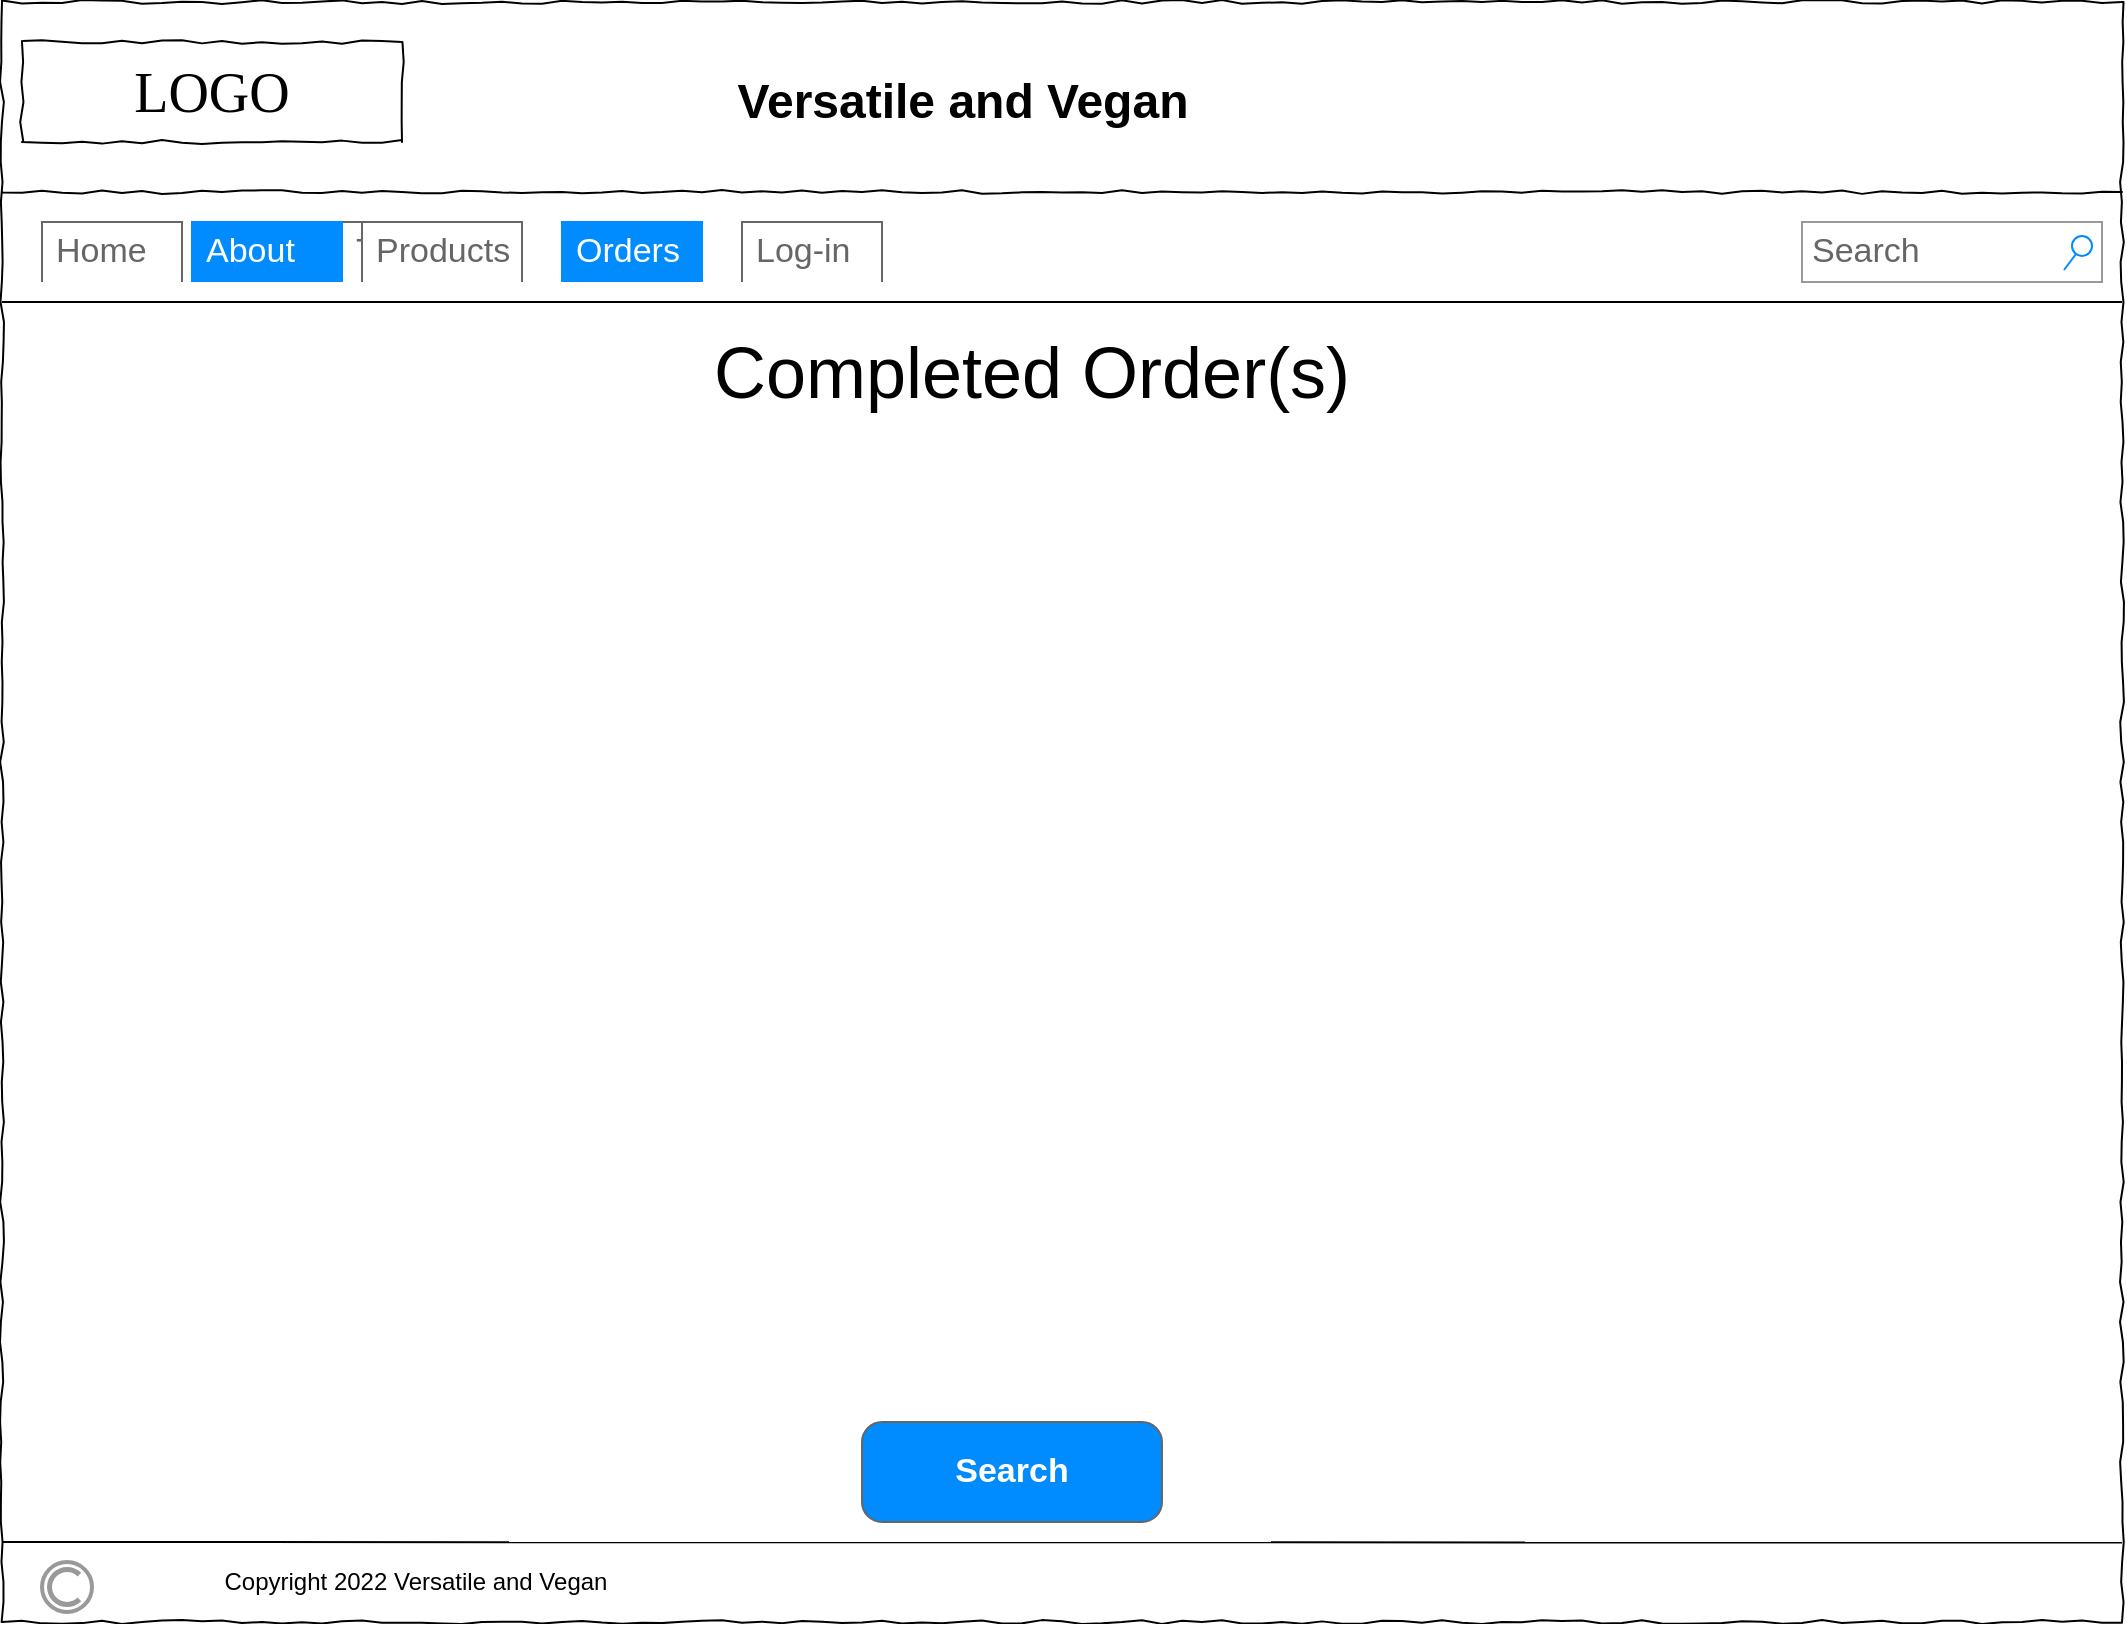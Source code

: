 <mxfile version="18.0.7" type="github">
  <diagram name="Page-1" id="03018318-947c-dd8e-b7a3-06fadd420f32">
    <mxGraphModel dx="2062" dy="1097" grid="1" gridSize="10" guides="1" tooltips="1" connect="1" arrows="1" fold="1" page="1" pageScale="1" pageWidth="1100" pageHeight="850" background="none" math="0" shadow="0">
      <root>
        <mxCell id="0" />
        <mxCell id="1" parent="0" />
        <mxCell id="677b7b8949515195-1" value="" style="whiteSpace=wrap;html=1;rounded=0;shadow=0;labelBackgroundColor=none;strokeColor=#000000;strokeWidth=1;fillColor=none;fontFamily=Verdana;fontSize=12;fontColor=#000000;align=center;comic=1;" parent="1" vertex="1">
          <mxGeometry x="20" y="10" width="1060" height="810" as="geometry" />
        </mxCell>
        <mxCell id="677b7b8949515195-2" value="LOGO" style="whiteSpace=wrap;html=1;rounded=0;shadow=0;labelBackgroundColor=none;strokeWidth=1;fontFamily=Verdana;fontSize=28;align=center;comic=1;" parent="1" vertex="1">
          <mxGeometry x="30" y="30" width="190" height="50" as="geometry" />
        </mxCell>
        <mxCell id="677b7b8949515195-9" value="" style="line;strokeWidth=1;html=1;rounded=0;shadow=0;labelBackgroundColor=none;fillColor=none;fontFamily=Verdana;fontSize=14;fontColor=#000000;align=center;comic=1;" parent="1" vertex="1">
          <mxGeometry x="20" y="100" width="1060" height="10" as="geometry" />
        </mxCell>
        <mxCell id="BdIwxWL2ztRp1uxpC_Id-1" value="&lt;font style=&quot;font-size: 36px;&quot;&gt;Completed Order(s)&lt;/font&gt;" style="text;html=1;strokeColor=none;fillColor=none;align=center;verticalAlign=middle;whiteSpace=wrap;rounded=0;" vertex="1" parent="1">
          <mxGeometry x="150" y="180" width="770" height="30" as="geometry" />
        </mxCell>
        <mxCell id="BdIwxWL2ztRp1uxpC_Id-7" value="" style="endArrow=none;html=1;rounded=0;fontSize=36;" edge="1" parent="1">
          <mxGeometry width="50" height="50" relative="1" as="geometry">
            <mxPoint x="20" y="160" as="sourcePoint" />
            <mxPoint x="1080" y="160" as="targetPoint" />
          </mxGeometry>
        </mxCell>
        <mxCell id="BdIwxWL2ztRp1uxpC_Id-8" value="Tab 1" style="strokeWidth=1;shadow=0;dashed=0;align=center;html=1;shape=mxgraph.mockup.forms.uRect;fontSize=17;fontColor=#666666;align=left;spacingLeft=5;strokeColor=#666666;" vertex="1" parent="1">
          <mxGeometry x="40" y="120" width="70" height="30" as="geometry" />
        </mxCell>
        <mxCell id="BdIwxWL2ztRp1uxpC_Id-9" value="Tab 2" style="strokeWidth=1;shadow=0;dashed=0;align=center;html=1;shape=mxgraph.mockup.forms.uRect;fontSize=17;fontColor=#ffffff;align=left;spacingLeft=5;strokeColor=#008cff;fillColor=#008cff;" vertex="1" parent="1">
          <mxGeometry x="115" y="120" width="70" height="30" as="geometry" />
        </mxCell>
        <mxCell id="BdIwxWL2ztRp1uxpC_Id-10" value="Tab 3" style="strokeWidth=1;shadow=0;dashed=0;align=center;html=1;shape=mxgraph.mockup.forms.uRect;fontSize=17;fontColor=#666666;align=left;spacingLeft=5;strokeColor=#666666;" vertex="1" parent="1">
          <mxGeometry x="190" y="120" width="70" height="30" as="geometry" />
        </mxCell>
        <mxCell id="BdIwxWL2ztRp1uxpC_Id-11" value="Home" style="strokeWidth=1;shadow=0;dashed=0;align=center;html=1;shape=mxgraph.mockup.forms.uRect;fontSize=17;fontColor=#666666;align=left;spacingLeft=5;strokeColor=#666666;" vertex="1" parent="1">
          <mxGeometry x="40" y="120" width="70" height="30" as="geometry" />
        </mxCell>
        <mxCell id="BdIwxWL2ztRp1uxpC_Id-12" value="About" style="strokeWidth=1;shadow=0;dashed=0;align=center;html=1;shape=mxgraph.mockup.forms.uRect;fontSize=17;fontColor=#ffffff;align=left;spacingLeft=5;strokeColor=#008cff;fillColor=#008cff;" vertex="1" parent="1">
          <mxGeometry x="115" y="120" width="75" height="30" as="geometry" />
        </mxCell>
        <mxCell id="BdIwxWL2ztRp1uxpC_Id-13" value="Products" style="strokeWidth=1;shadow=0;dashed=0;align=center;html=1;shape=mxgraph.mockup.forms.uRect;fontSize=17;fontColor=#666666;align=left;spacingLeft=5;strokeColor=#666666;" vertex="1" parent="1">
          <mxGeometry x="200" y="120" width="80" height="30" as="geometry" />
        </mxCell>
        <mxCell id="BdIwxWL2ztRp1uxpC_Id-16" value="Log-in" style="strokeWidth=1;shadow=0;dashed=0;align=center;html=1;shape=mxgraph.mockup.forms.uRect;fontSize=17;fontColor=#666666;align=left;spacingLeft=5;strokeColor=#666666;" vertex="1" parent="1">
          <mxGeometry x="390" y="120" width="70" height="30" as="geometry" />
        </mxCell>
        <mxCell id="BdIwxWL2ztRp1uxpC_Id-17" value="" style="endArrow=none;html=1;rounded=0;fontSize=36;entryX=1;entryY=0.951;entryDx=0;entryDy=0;entryPerimeter=0;" edge="1" parent="1" target="677b7b8949515195-1">
          <mxGeometry width="50" height="50" relative="1" as="geometry">
            <mxPoint x="20" y="780" as="sourcePoint" />
            <mxPoint x="70" y="730" as="targetPoint" />
          </mxGeometry>
        </mxCell>
        <mxCell id="BdIwxWL2ztRp1uxpC_Id-18" value="" style="strokeColor=#999999;verticalLabelPosition=bottom;shadow=0;dashed=0;verticalAlign=top;strokeWidth=2;html=1;shape=mxgraph.mockup.misc.copyrightIcon;fontSize=36;" vertex="1" parent="1">
          <mxGeometry x="40" y="790" width="25" height="25" as="geometry" />
        </mxCell>
        <mxCell id="BdIwxWL2ztRp1uxpC_Id-26" value="Search" style="strokeWidth=1;shadow=0;dashed=0;align=center;html=1;shape=mxgraph.mockup.forms.searchBox;strokeColor=#999999;mainText=;strokeColor2=#008cff;fontColor=#666666;fontSize=17;align=left;spacingLeft=3;" vertex="1" parent="1">
          <mxGeometry x="920" y="120" width="150" height="30" as="geometry" />
        </mxCell>
        <mxCell id="BdIwxWL2ztRp1uxpC_Id-28" value="Orders" style="strokeWidth=1;shadow=0;dashed=0;align=center;html=1;shape=mxgraph.mockup.forms.uRect;fontSize=17;fontColor=#ffffff;align=left;spacingLeft=5;strokeColor=#008cff;fillColor=#008cff;" vertex="1" parent="1">
          <mxGeometry x="300" y="120" width="70" height="30" as="geometry" />
        </mxCell>
        <mxCell id="BdIwxWL2ztRp1uxpC_Id-29" value="Copyright 2022&amp;nbsp;Versatile and Vegan " style="text;html=1;strokeColor=none;fillColor=none;align=center;verticalAlign=middle;whiteSpace=wrap;rounded=0;fontSize=12;" vertex="1" parent="1">
          <mxGeometry x="72.5" y="785" width="307.5" height="30" as="geometry" />
        </mxCell>
        <mxCell id="BdIwxWL2ztRp1uxpC_Id-30" value="Versatile and Vegan " style="text;strokeColor=none;fillColor=none;html=1;fontSize=24;fontStyle=1;verticalAlign=middle;align=center;" vertex="1" parent="1">
          <mxGeometry x="390" y="40" width="220" height="40" as="geometry" />
        </mxCell>
        <mxCell id="BdIwxWL2ztRp1uxpC_Id-40" value="Search" style="strokeWidth=1;shadow=0;dashed=0;align=center;html=1;shape=mxgraph.mockup.buttons.button;strokeColor=#666666;fontColor=#ffffff;mainText=;buttonStyle=round;fontSize=17;fontStyle=1;fillColor=#008cff;whiteSpace=wrap;" vertex="1" parent="1">
          <mxGeometry x="450" y="720" width="150" height="50" as="geometry" />
        </mxCell>
      </root>
    </mxGraphModel>
  </diagram>
</mxfile>
